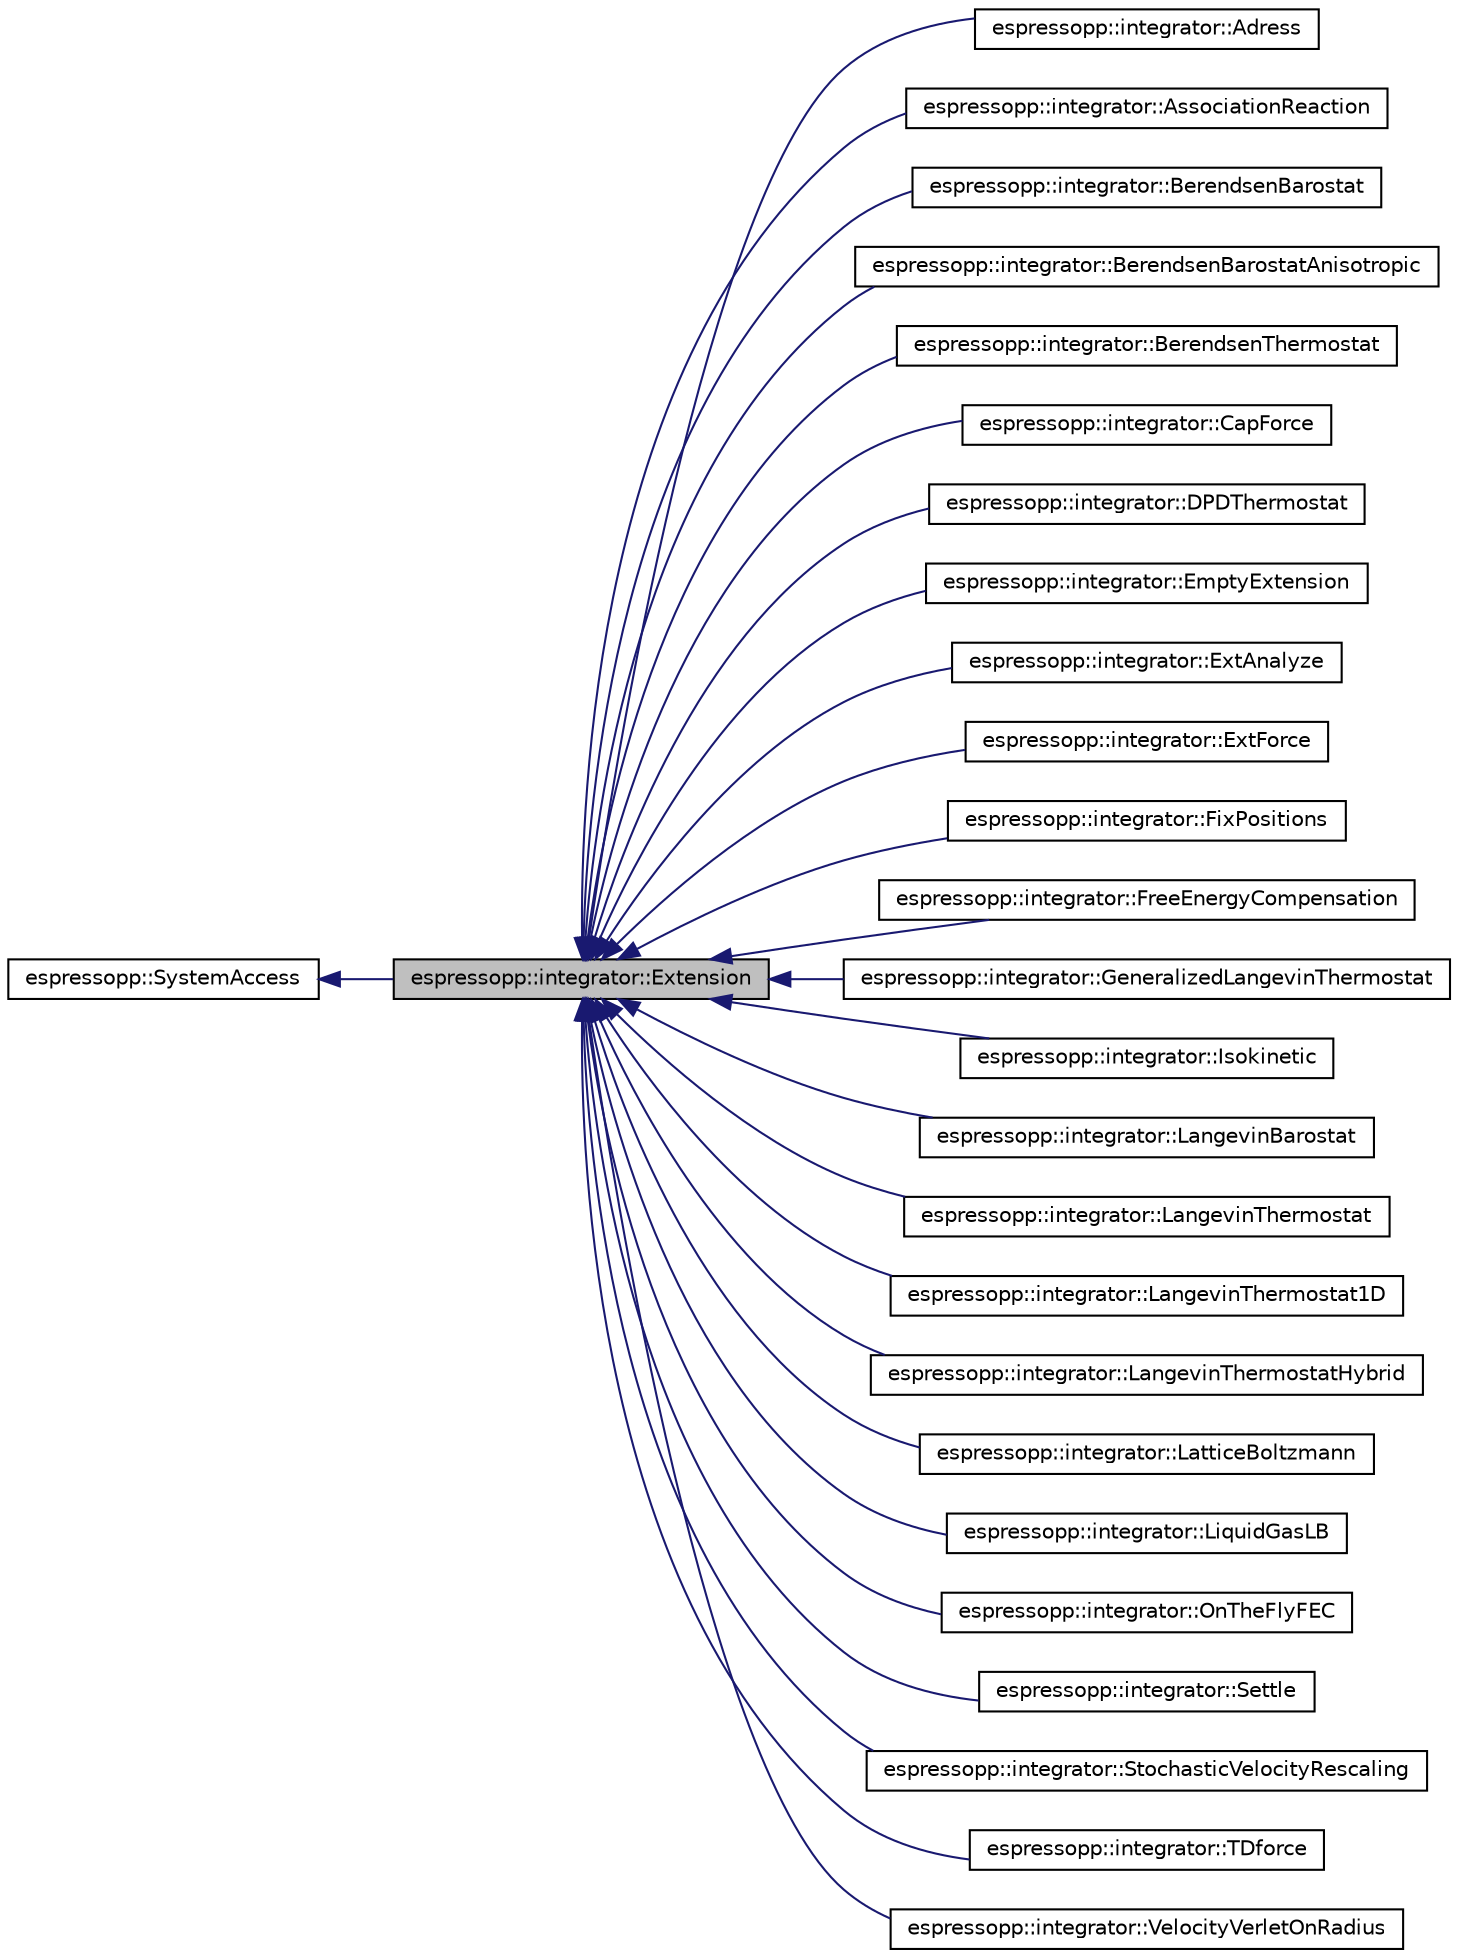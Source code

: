 digraph G
{
  edge [fontname="Helvetica",fontsize="10",labelfontname="Helvetica",labelfontsize="10"];
  node [fontname="Helvetica",fontsize="10",shape=record];
  rankdir="LR";
  Node1 [label="espressopp::integrator::Extension",height=0.2,width=0.4,color="black", fillcolor="grey75", style="filled" fontcolor="black"];
  Node2 -> Node1 [dir="back",color="midnightblue",fontsize="10",style="solid",fontname="Helvetica"];
  Node2 [label="espressopp::SystemAccess",height=0.2,width=0.4,color="black", fillcolor="white", style="filled",URL="$classespressopp_1_1SystemAccess.html",tooltip="Common base class for all classes that need access to the system."];
  Node1 -> Node3 [dir="back",color="midnightblue",fontsize="10",style="solid",fontname="Helvetica"];
  Node3 [label="espressopp::integrator::Adress",height=0.2,width=0.4,color="black", fillcolor="white", style="filled",URL="$classespressopp_1_1integrator_1_1Adress.html"];
  Node1 -> Node4 [dir="back",color="midnightblue",fontsize="10",style="solid",fontname="Helvetica"];
  Node4 [label="espressopp::integrator::AssociationReaction",height=0.2,width=0.4,color="black", fillcolor="white", style="filled",URL="$classespressopp_1_1integrator_1_1AssociationReaction.html",tooltip="Reaction scheme for polymer growth and curing/crosslinking."];
  Node1 -> Node5 [dir="back",color="midnightblue",fontsize="10",style="solid",fontname="Helvetica"];
  Node5 [label="espressopp::integrator::BerendsenBarostat",height=0.2,width=0.4,color="black", fillcolor="white", style="filled",URL="$classespressopp_1_1integrator_1_1BerendsenBarostat.html"];
  Node1 -> Node6 [dir="back",color="midnightblue",fontsize="10",style="solid",fontname="Helvetica"];
  Node6 [label="espressopp::integrator::BerendsenBarostatAnisotropic",height=0.2,width=0.4,color="black", fillcolor="white", style="filled",URL="$classespressopp_1_1integrator_1_1BerendsenBarostatAnisotropic.html"];
  Node1 -> Node7 [dir="back",color="midnightblue",fontsize="10",style="solid",fontname="Helvetica"];
  Node7 [label="espressopp::integrator::BerendsenThermostat",height=0.2,width=0.4,color="black", fillcolor="white", style="filled",URL="$classespressopp_1_1integrator_1_1BerendsenThermostat.html"];
  Node1 -> Node8 [dir="back",color="midnightblue",fontsize="10",style="solid",fontname="Helvetica"];
  Node8 [label="espressopp::integrator::CapForce",height=0.2,width=0.4,color="black", fillcolor="white", style="filled",URL="$classespressopp_1_1integrator_1_1CapForce.html",tooltip="CapForce."];
  Node1 -> Node9 [dir="back",color="midnightblue",fontsize="10",style="solid",fontname="Helvetica"];
  Node9 [label="espressopp::integrator::DPDThermostat",height=0.2,width=0.4,color="black", fillcolor="white", style="filled",URL="$classespressopp_1_1integrator_1_1DPDThermostat.html",tooltip="DPD thermostat."];
  Node1 -> Node10 [dir="back",color="midnightblue",fontsize="10",style="solid",fontname="Helvetica"];
  Node10 [label="espressopp::integrator::EmptyExtension",height=0.2,width=0.4,color="black", fillcolor="white", style="filled",URL="$classespressopp_1_1integrator_1_1EmptyExtension.html",tooltip="EmptyExtension."];
  Node1 -> Node11 [dir="back",color="midnightblue",fontsize="10",style="solid",fontname="Helvetica"];
  Node11 [label="espressopp::integrator::ExtAnalyze",height=0.2,width=0.4,color="black", fillcolor="white", style="filled",URL="$classespressopp_1_1integrator_1_1ExtAnalyze.html",tooltip="ExtAnalyze."];
  Node1 -> Node12 [dir="back",color="midnightblue",fontsize="10",style="solid",fontname="Helvetica"];
  Node12 [label="espressopp::integrator::ExtForce",height=0.2,width=0.4,color="black", fillcolor="white", style="filled",URL="$classespressopp_1_1integrator_1_1ExtForce.html",tooltip="ExtForce."];
  Node1 -> Node13 [dir="back",color="midnightblue",fontsize="10",style="solid",fontname="Helvetica"];
  Node13 [label="espressopp::integrator::FixPositions",height=0.2,width=0.4,color="black", fillcolor="white", style="filled",URL="$classespressopp_1_1integrator_1_1FixPositions.html",tooltip="Langevin."];
  Node1 -> Node14 [dir="back",color="midnightblue",fontsize="10",style="solid",fontname="Helvetica"];
  Node14 [label="espressopp::integrator::FreeEnergyCompensation",height=0.2,width=0.4,color="black", fillcolor="white", style="filled",URL="$classespressopp_1_1integrator_1_1FreeEnergyCompensation.html"];
  Node1 -> Node15 [dir="back",color="midnightblue",fontsize="10",style="solid",fontname="Helvetica"];
  Node15 [label="espressopp::integrator::GeneralizedLangevinThermostat",height=0.2,width=0.4,color="black", fillcolor="white", style="filled",URL="$classespressopp_1_1integrator_1_1GeneralizedLangevinThermostat.html",tooltip="Langevin thermostat."];
  Node1 -> Node16 [dir="back",color="midnightblue",fontsize="10",style="solid",fontname="Helvetica"];
  Node16 [label="espressopp::integrator::Isokinetic",height=0.2,width=0.4,color="black", fillcolor="white", style="filled",URL="$classespressopp_1_1integrator_1_1Isokinetic.html",tooltip="Langevin."];
  Node1 -> Node17 [dir="back",color="midnightblue",fontsize="10",style="solid",fontname="Helvetica"];
  Node17 [label="espressopp::integrator::LangevinBarostat",height=0.2,width=0.4,color="black", fillcolor="white", style="filled",URL="$classespressopp_1_1integrator_1_1LangevinBarostat.html",tooltip="Barostat."];
  Node1 -> Node18 [dir="back",color="midnightblue",fontsize="10",style="solid",fontname="Helvetica"];
  Node18 [label="espressopp::integrator::LangevinThermostat",height=0.2,width=0.4,color="black", fillcolor="white", style="filled",URL="$classespressopp_1_1integrator_1_1LangevinThermostat.html",tooltip="Langevin thermostat."];
  Node1 -> Node19 [dir="back",color="midnightblue",fontsize="10",style="solid",fontname="Helvetica"];
  Node19 [label="espressopp::integrator::LangevinThermostat1D",height=0.2,width=0.4,color="black", fillcolor="white", style="filled",URL="$classespressopp_1_1integrator_1_1LangevinThermostat1D.html",tooltip="Langevin thermostat."];
  Node1 -> Node20 [dir="back",color="midnightblue",fontsize="10",style="solid",fontname="Helvetica"];
  Node20 [label="espressopp::integrator::LangevinThermostatHybrid",height=0.2,width=0.4,color="black", fillcolor="white", style="filled",URL="$classespressopp_1_1integrator_1_1LangevinThermostatHybrid.html",tooltip="For use in AdResS simulations."];
  Node1 -> Node21 [dir="back",color="midnightblue",fontsize="10",style="solid",fontname="Helvetica"];
  Node21 [label="espressopp::integrator::LatticeBoltzmann",height=0.2,width=0.4,color="black", fillcolor="white", style="filled",URL="$classespressopp_1_1integrator_1_1LatticeBoltzmann.html"];
  Node1 -> Node22 [dir="back",color="midnightblue",fontsize="10",style="solid",fontname="Helvetica"];
  Node22 [label="espressopp::integrator::LiquidGasLB",height=0.2,width=0.4,color="black", fillcolor="white", style="filled",URL="$classespressopp_1_1integrator_1_1LiquidGasLB.html"];
  Node1 -> Node23 [dir="back",color="midnightblue",fontsize="10",style="solid",fontname="Helvetica"];
  Node23 [label="espressopp::integrator::OnTheFlyFEC",height=0.2,width=0.4,color="black", fillcolor="white", style="filled",URL="$classespressopp_1_1integrator_1_1OnTheFlyFEC.html"];
  Node1 -> Node24 [dir="back",color="midnightblue",fontsize="10",style="solid",fontname="Helvetica"];
  Node24 [label="espressopp::integrator::Settle",height=0.2,width=0.4,color="black", fillcolor="white", style="filled",URL="$classespressopp_1_1integrator_1_1Settle.html"];
  Node1 -> Node25 [dir="back",color="midnightblue",fontsize="10",style="solid",fontname="Helvetica"];
  Node25 [label="espressopp::integrator::StochasticVelocityRescaling",height=0.2,width=0.4,color="black", fillcolor="white", style="filled",URL="$classespressopp_1_1integrator_1_1StochasticVelocityRescaling.html"];
  Node1 -> Node26 [dir="back",color="midnightblue",fontsize="10",style="solid",fontname="Helvetica"];
  Node26 [label="espressopp::integrator::TDforce",height=0.2,width=0.4,color="black", fillcolor="white", style="filled",URL="$classespressopp_1_1integrator_1_1TDforce.html"];
  Node1 -> Node27 [dir="back",color="midnightblue",fontsize="10",style="solid",fontname="Helvetica"];
  Node27 [label="espressopp::integrator::VelocityVerletOnRadius",height=0.2,width=0.4,color="black", fillcolor="white", style="filled",URL="$classespressopp_1_1integrator_1_1VelocityVerletOnRadius.html"];
}
